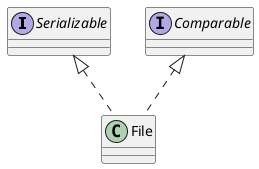 @startuml

interface Serializable
interface Comparable
class File

Comparable <|.. File
Serializable <|.. File

@enduml